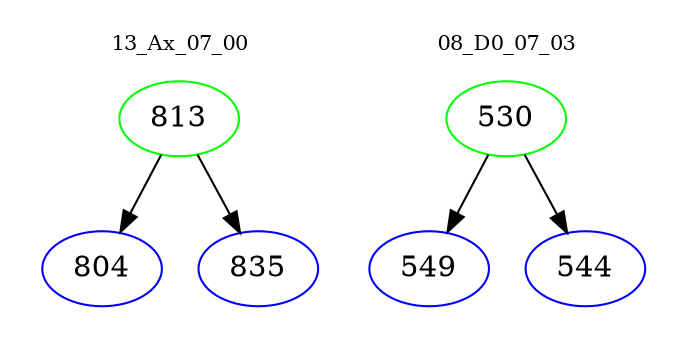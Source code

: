digraph{
subgraph cluster_0 {
color = white
label = "13_Ax_07_00";
fontsize=10;
T0_813 [label="813", color="green"]
T0_813 -> T0_804 [color="black"]
T0_804 [label="804", color="blue"]
T0_813 -> T0_835 [color="black"]
T0_835 [label="835", color="blue"]
}
subgraph cluster_1 {
color = white
label = "08_D0_07_03";
fontsize=10;
T1_530 [label="530", color="green"]
T1_530 -> T1_549 [color="black"]
T1_549 [label="549", color="blue"]
T1_530 -> T1_544 [color="black"]
T1_544 [label="544", color="blue"]
}
}
